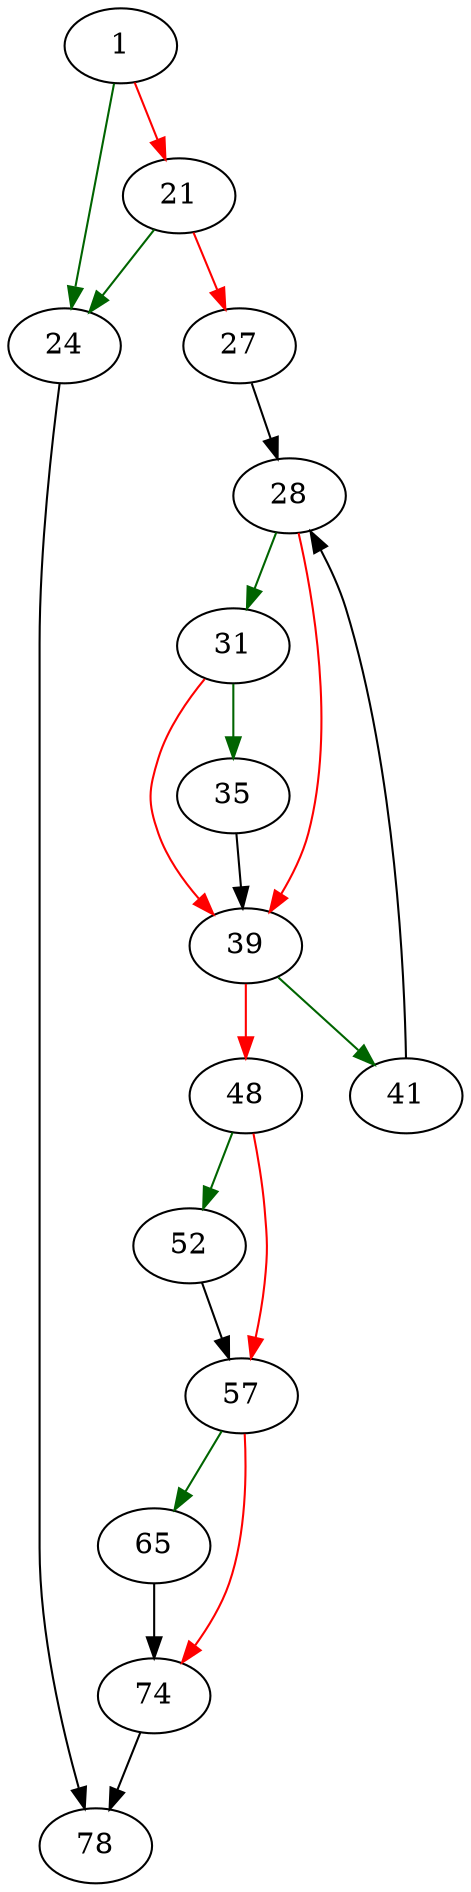 strict digraph "ascii_read_one_field" {
	// Node definitions.
	1 [entry=true];
	24;
	21;
	27;
	78;
	28;
	31;
	39;
	35;
	41;
	48;
	52;
	57;
	65;
	74;

	// Edge definitions.
	1 -> 24 [
		color=darkgreen
		cond=true
	];
	1 -> 21 [
		color=red
		cond=false
	];
	24 -> 78;
	21 -> 24 [
		color=darkgreen
		cond=true
	];
	21 -> 27 [
		color=red
		cond=false
	];
	27 -> 28;
	28 -> 31 [
		color=darkgreen
		cond=true
	];
	28 -> 39 [
		color=red
		cond=false
	];
	31 -> 39 [
		color=red
		cond=false
	];
	31 -> 35 [
		color=darkgreen
		cond=true
	];
	39 -> 41 [
		color=darkgreen
		cond=true
	];
	39 -> 48 [
		color=red
		cond=false
	];
	35 -> 39;
	41 -> 28;
	48 -> 52 [
		color=darkgreen
		cond=true
	];
	48 -> 57 [
		color=red
		cond=false
	];
	52 -> 57;
	57 -> 65 [
		color=darkgreen
		cond=true
	];
	57 -> 74 [
		color=red
		cond=false
	];
	65 -> 74;
	74 -> 78;
}